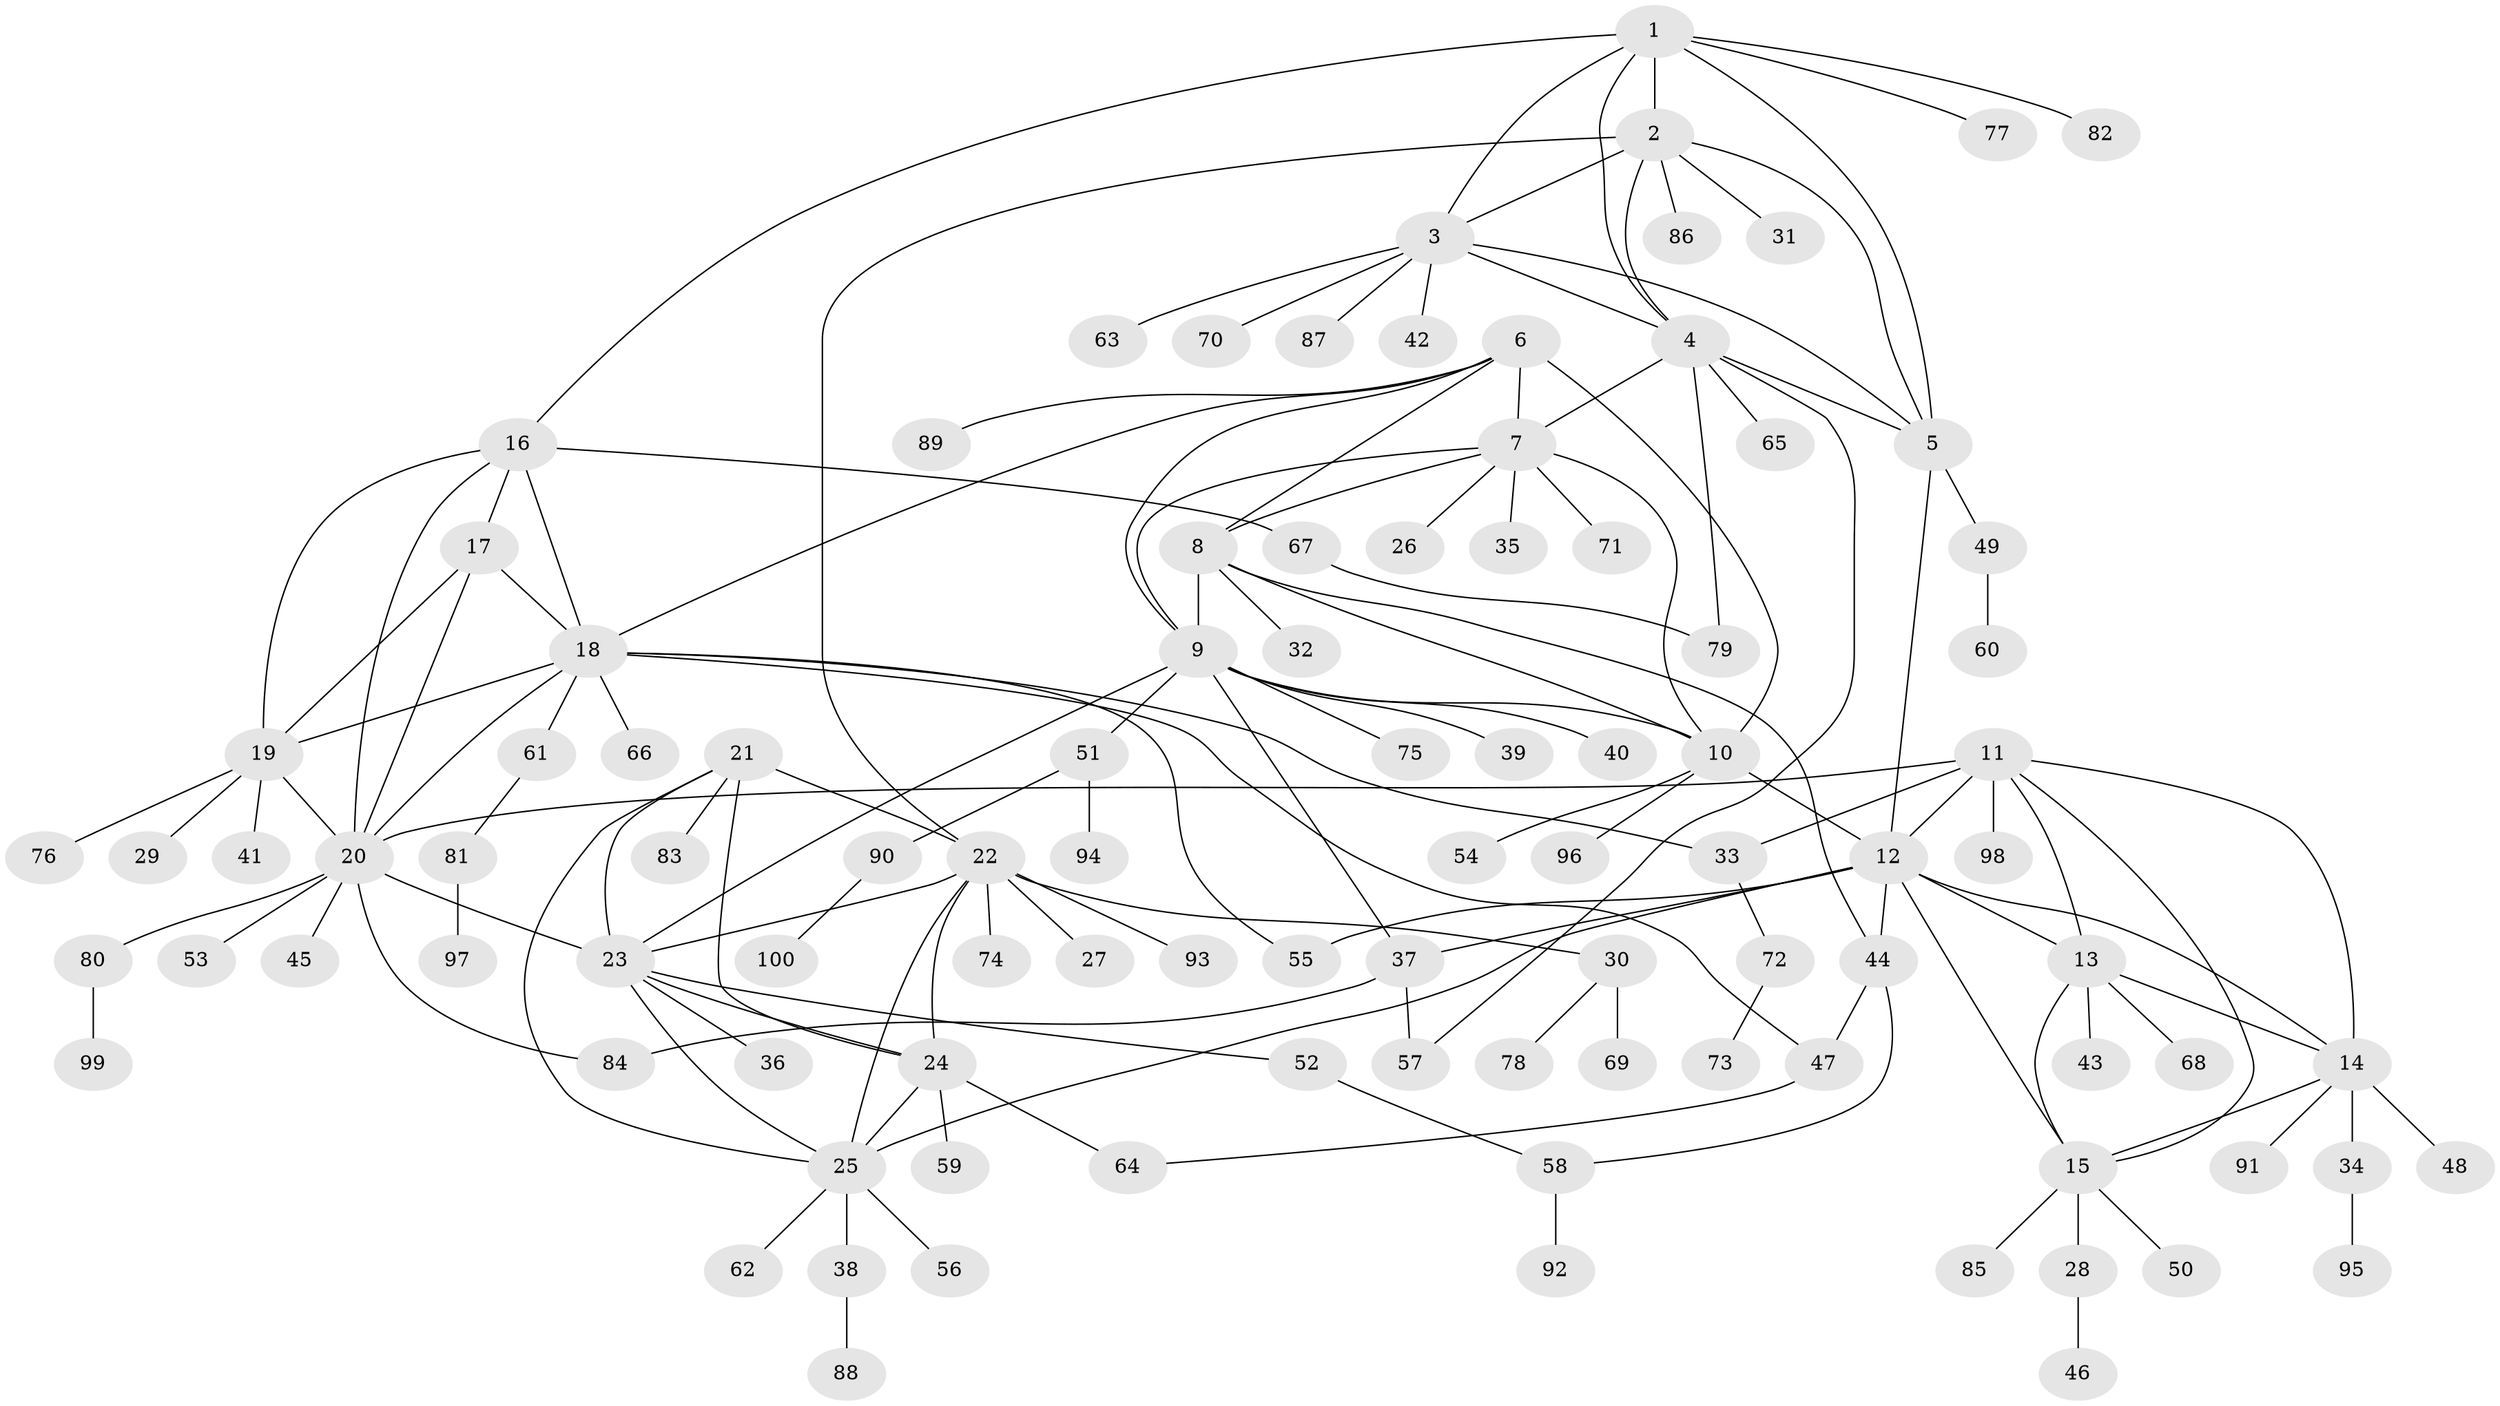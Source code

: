 // coarse degree distribution, {9: 0.04, 10: 0.04, 5: 0.06, 11: 0.04, 4: 0.04, 7: 0.02, 1: 0.68, 3: 0.04, 2: 0.04}
// Generated by graph-tools (version 1.1) at 2025/19/03/04/25 18:19:51]
// undirected, 100 vertices, 145 edges
graph export_dot {
graph [start="1"]
  node [color=gray90,style=filled];
  1;
  2;
  3;
  4;
  5;
  6;
  7;
  8;
  9;
  10;
  11;
  12;
  13;
  14;
  15;
  16;
  17;
  18;
  19;
  20;
  21;
  22;
  23;
  24;
  25;
  26;
  27;
  28;
  29;
  30;
  31;
  32;
  33;
  34;
  35;
  36;
  37;
  38;
  39;
  40;
  41;
  42;
  43;
  44;
  45;
  46;
  47;
  48;
  49;
  50;
  51;
  52;
  53;
  54;
  55;
  56;
  57;
  58;
  59;
  60;
  61;
  62;
  63;
  64;
  65;
  66;
  67;
  68;
  69;
  70;
  71;
  72;
  73;
  74;
  75;
  76;
  77;
  78;
  79;
  80;
  81;
  82;
  83;
  84;
  85;
  86;
  87;
  88;
  89;
  90;
  91;
  92;
  93;
  94;
  95;
  96;
  97;
  98;
  99;
  100;
  1 -- 2;
  1 -- 3;
  1 -- 4;
  1 -- 5;
  1 -- 16;
  1 -- 77;
  1 -- 82;
  2 -- 3;
  2 -- 4;
  2 -- 5;
  2 -- 22;
  2 -- 31;
  2 -- 86;
  3 -- 4;
  3 -- 5;
  3 -- 42;
  3 -- 63;
  3 -- 70;
  3 -- 87;
  4 -- 5;
  4 -- 7;
  4 -- 57;
  4 -- 65;
  4 -- 79;
  5 -- 12;
  5 -- 49;
  6 -- 7;
  6 -- 8;
  6 -- 9;
  6 -- 10;
  6 -- 18;
  6 -- 89;
  7 -- 8;
  7 -- 9;
  7 -- 10;
  7 -- 26;
  7 -- 35;
  7 -- 71;
  8 -- 9;
  8 -- 10;
  8 -- 32;
  8 -- 44;
  9 -- 10;
  9 -- 23;
  9 -- 37;
  9 -- 39;
  9 -- 40;
  9 -- 51;
  9 -- 75;
  10 -- 12;
  10 -- 54;
  10 -- 96;
  11 -- 12;
  11 -- 13;
  11 -- 14;
  11 -- 15;
  11 -- 20;
  11 -- 33;
  11 -- 98;
  12 -- 13;
  12 -- 14;
  12 -- 15;
  12 -- 25;
  12 -- 37;
  12 -- 44;
  12 -- 55;
  13 -- 14;
  13 -- 15;
  13 -- 43;
  13 -- 68;
  14 -- 15;
  14 -- 34;
  14 -- 48;
  14 -- 91;
  15 -- 28;
  15 -- 50;
  15 -- 85;
  16 -- 17;
  16 -- 18;
  16 -- 19;
  16 -- 20;
  16 -- 67;
  17 -- 18;
  17 -- 19;
  17 -- 20;
  18 -- 19;
  18 -- 20;
  18 -- 33;
  18 -- 47;
  18 -- 55;
  18 -- 61;
  18 -- 66;
  19 -- 20;
  19 -- 29;
  19 -- 41;
  19 -- 76;
  20 -- 23;
  20 -- 45;
  20 -- 53;
  20 -- 80;
  20 -- 84;
  21 -- 22;
  21 -- 23;
  21 -- 24;
  21 -- 25;
  21 -- 83;
  22 -- 23;
  22 -- 24;
  22 -- 25;
  22 -- 27;
  22 -- 30;
  22 -- 74;
  22 -- 93;
  23 -- 24;
  23 -- 25;
  23 -- 36;
  23 -- 52;
  24 -- 25;
  24 -- 59;
  24 -- 64;
  25 -- 38;
  25 -- 56;
  25 -- 62;
  28 -- 46;
  30 -- 69;
  30 -- 78;
  33 -- 72;
  34 -- 95;
  37 -- 57;
  37 -- 84;
  38 -- 88;
  44 -- 47;
  44 -- 58;
  47 -- 64;
  49 -- 60;
  51 -- 90;
  51 -- 94;
  52 -- 58;
  58 -- 92;
  61 -- 81;
  67 -- 79;
  72 -- 73;
  80 -- 99;
  81 -- 97;
  90 -- 100;
}
